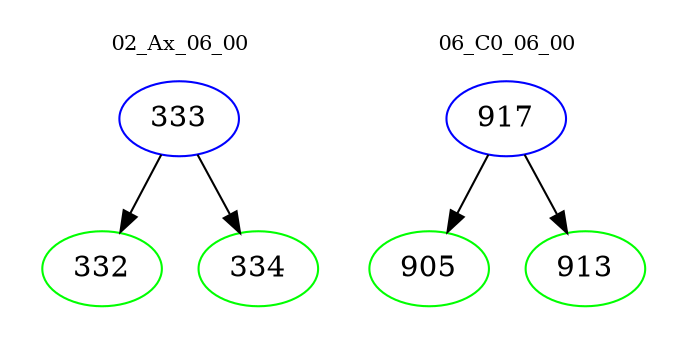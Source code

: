 digraph{
subgraph cluster_0 {
color = white
label = "02_Ax_06_00";
fontsize=10;
T0_333 [label="333", color="blue"]
T0_333 -> T0_332 [color="black"]
T0_332 [label="332", color="green"]
T0_333 -> T0_334 [color="black"]
T0_334 [label="334", color="green"]
}
subgraph cluster_1 {
color = white
label = "06_C0_06_00";
fontsize=10;
T1_917 [label="917", color="blue"]
T1_917 -> T1_905 [color="black"]
T1_905 [label="905", color="green"]
T1_917 -> T1_913 [color="black"]
T1_913 [label="913", color="green"]
}
}
